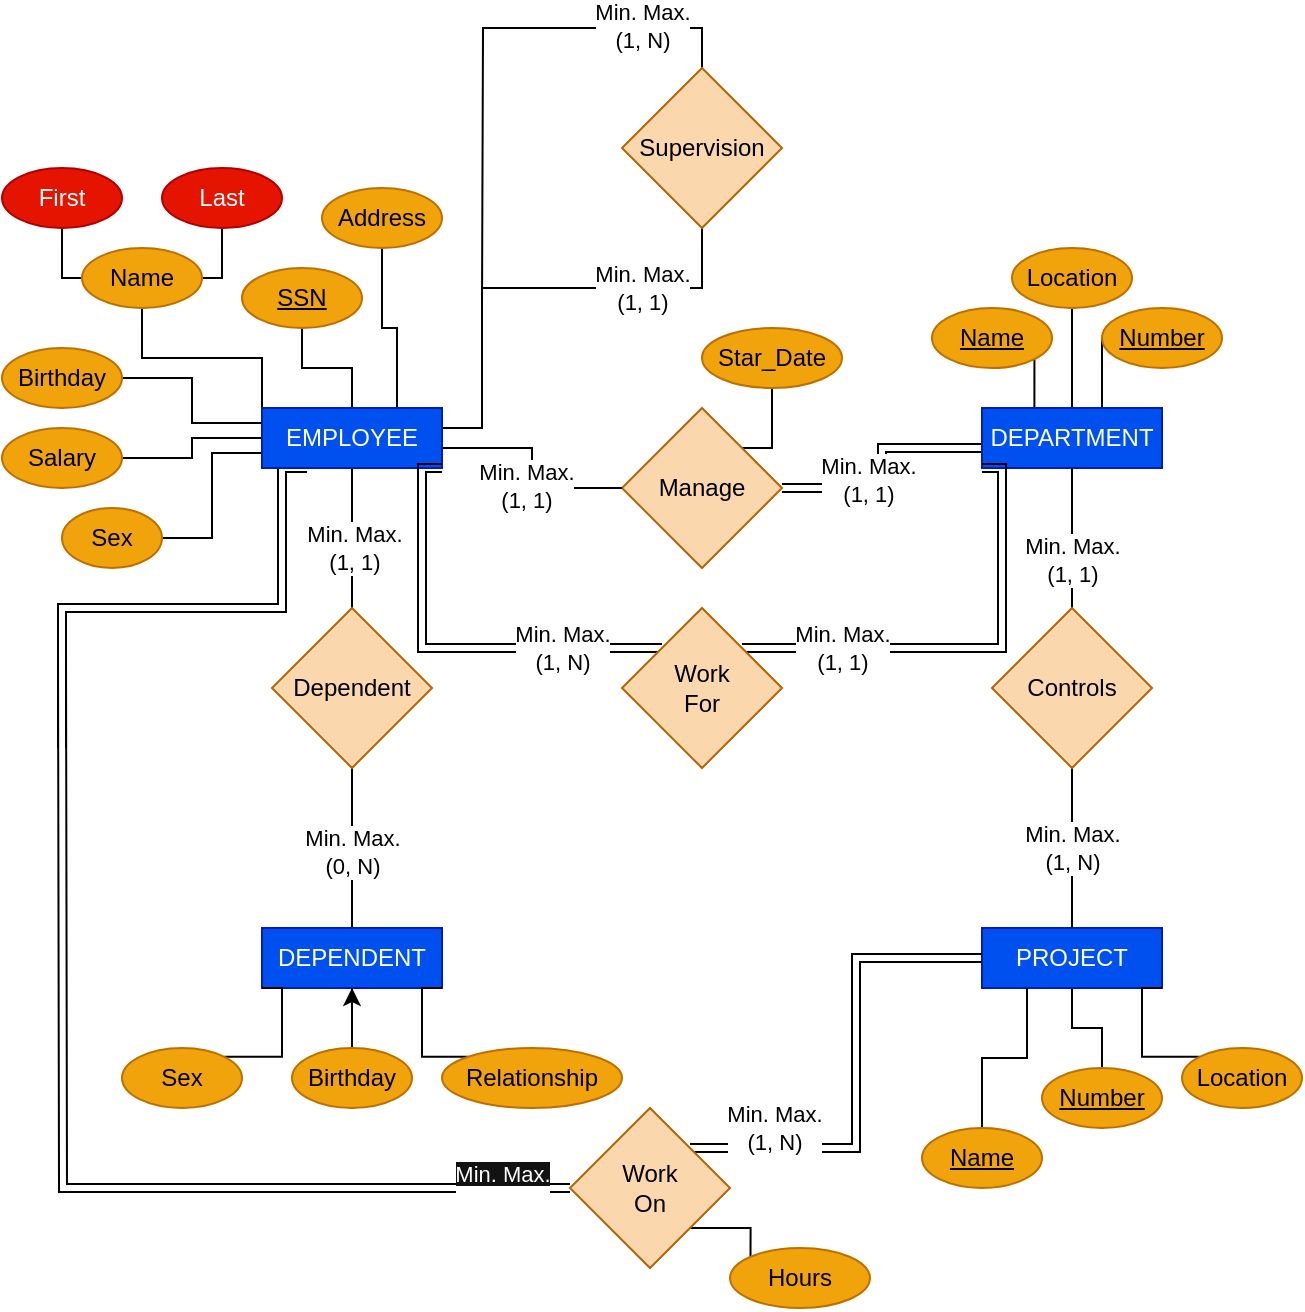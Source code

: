 <mxfile version="27.0.9">
  <diagram name="Página-1" id="6NMDYBR00F74SSDbkT-3">
    <mxGraphModel dx="831" dy="628" grid="1" gridSize="10" guides="1" tooltips="1" connect="1" arrows="1" fold="1" page="1" pageScale="1" pageWidth="827" pageHeight="1169" math="0" shadow="0">
      <root>
        <mxCell id="0" />
        <mxCell id="1" parent="0" />
        <mxCell id="yxyX-bRQcgZ53iR8kHNS-60" style="edgeStyle=orthogonalEdgeStyle;rounded=0;orthogonalLoop=1;jettySize=auto;html=1;exitX=1;exitY=0;exitDx=0;exitDy=0;entryX=0.5;entryY=1;entryDx=0;entryDy=0;endArrow=none;startFill=0;" edge="1" parent="1" source="yxyX-bRQcgZ53iR8kHNS-1" target="yxyX-bRQcgZ53iR8kHNS-59">
          <mxGeometry relative="1" as="geometry" />
        </mxCell>
        <mxCell id="yxyX-bRQcgZ53iR8kHNS-1" value="Manage" style="rhombus;whiteSpace=wrap;html=1;labelBackgroundColor=none;fillColor=#fad7ac;strokeColor=#b46504;fontColor=#000000;" vertex="1" parent="1">
          <mxGeometry x="360" y="310" width="80" height="80" as="geometry" />
        </mxCell>
        <mxCell id="yxyX-bRQcgZ53iR8kHNS-7" style="edgeStyle=orthogonalEdgeStyle;rounded=0;orthogonalLoop=1;jettySize=auto;html=1;entryX=0;entryY=0.5;entryDx=0;entryDy=0;endArrow=none;startFill=0;" edge="1" parent="1" source="yxyX-bRQcgZ53iR8kHNS-2" target="yxyX-bRQcgZ53iR8kHNS-1">
          <mxGeometry relative="1" as="geometry">
            <Array as="points">
              <mxPoint x="315" y="330" />
              <mxPoint x="315" y="350" />
            </Array>
          </mxGeometry>
        </mxCell>
        <mxCell id="yxyX-bRQcgZ53iR8kHNS-15" value="Min. Max.&lt;div&gt;(1, 1)&lt;/div&gt;" style="edgeLabel;html=1;align=center;verticalAlign=middle;resizable=0;points=[];" vertex="1" connectable="0" parent="yxyX-bRQcgZ53iR8kHNS-7">
          <mxGeometry x="0.231" y="1" relative="1" as="geometry">
            <mxPoint x="-6" as="offset" />
          </mxGeometry>
        </mxCell>
        <mxCell id="yxyX-bRQcgZ53iR8kHNS-18" style="edgeStyle=orthogonalEdgeStyle;rounded=0;orthogonalLoop=1;jettySize=auto;html=1;entryX=0.5;entryY=0;entryDx=0;entryDy=0;endArrow=none;startFill=0;" edge="1" parent="1" source="yxyX-bRQcgZ53iR8kHNS-2" target="yxyX-bRQcgZ53iR8kHNS-17">
          <mxGeometry relative="1" as="geometry" />
        </mxCell>
        <mxCell id="yxyX-bRQcgZ53iR8kHNS-20" value="Min. Max.&lt;div&gt;(1, 1)&lt;/div&gt;" style="edgeLabel;html=1;align=center;verticalAlign=middle;resizable=0;points=[];" vertex="1" connectable="0" parent="yxyX-bRQcgZ53iR8kHNS-18">
          <mxGeometry x="0.143" y="1" relative="1" as="geometry">
            <mxPoint as="offset" />
          </mxGeometry>
        </mxCell>
        <mxCell id="yxyX-bRQcgZ53iR8kHNS-39" style="edgeStyle=orthogonalEdgeStyle;rounded=0;orthogonalLoop=1;jettySize=auto;html=1;entryX=0.5;entryY=1;entryDx=0;entryDy=0;endArrow=none;startFill=0;" edge="1" parent="1" source="yxyX-bRQcgZ53iR8kHNS-2" target="yxyX-bRQcgZ53iR8kHNS-28">
          <mxGeometry relative="1" as="geometry" />
        </mxCell>
        <mxCell id="yxyX-bRQcgZ53iR8kHNS-41" style="edgeStyle=orthogonalEdgeStyle;rounded=0;orthogonalLoop=1;jettySize=auto;html=1;exitX=0.75;exitY=0;exitDx=0;exitDy=0;entryX=0.5;entryY=1;entryDx=0;entryDy=0;endArrow=none;startFill=0;" edge="1" parent="1" source="yxyX-bRQcgZ53iR8kHNS-2" target="yxyX-bRQcgZ53iR8kHNS-29">
          <mxGeometry relative="1" as="geometry" />
        </mxCell>
        <mxCell id="yxyX-bRQcgZ53iR8kHNS-42" style="edgeStyle=orthogonalEdgeStyle;rounded=0;orthogonalLoop=1;jettySize=auto;html=1;exitX=0;exitY=0;exitDx=0;exitDy=0;entryX=0.5;entryY=1;entryDx=0;entryDy=0;endArrow=none;startFill=0;" edge="1" parent="1" source="yxyX-bRQcgZ53iR8kHNS-2" target="yxyX-bRQcgZ53iR8kHNS-25">
          <mxGeometry relative="1" as="geometry" />
        </mxCell>
        <mxCell id="yxyX-bRQcgZ53iR8kHNS-43" style="edgeStyle=orthogonalEdgeStyle;rounded=0;orthogonalLoop=1;jettySize=auto;html=1;exitX=0;exitY=0.75;exitDx=0;exitDy=0;entryX=1;entryY=0.5;entryDx=0;entryDy=0;endArrow=none;startFill=0;" edge="1" parent="1" source="yxyX-bRQcgZ53iR8kHNS-2" target="yxyX-bRQcgZ53iR8kHNS-23">
          <mxGeometry relative="1" as="geometry" />
        </mxCell>
        <mxCell id="yxyX-bRQcgZ53iR8kHNS-44" style="edgeStyle=orthogonalEdgeStyle;rounded=0;orthogonalLoop=1;jettySize=auto;html=1;exitX=0;exitY=0.5;exitDx=0;exitDy=0;entryX=1;entryY=0.5;entryDx=0;entryDy=0;endArrow=none;startFill=0;" edge="1" parent="1" source="yxyX-bRQcgZ53iR8kHNS-2" target="yxyX-bRQcgZ53iR8kHNS-22">
          <mxGeometry relative="1" as="geometry" />
        </mxCell>
        <mxCell id="yxyX-bRQcgZ53iR8kHNS-45" style="edgeStyle=orthogonalEdgeStyle;rounded=0;orthogonalLoop=1;jettySize=auto;html=1;exitX=0;exitY=0.25;exitDx=0;exitDy=0;entryX=1;entryY=0.5;entryDx=0;entryDy=0;endArrow=none;startFill=0;" edge="1" parent="1" source="yxyX-bRQcgZ53iR8kHNS-2" target="yxyX-bRQcgZ53iR8kHNS-24">
          <mxGeometry relative="1" as="geometry" />
        </mxCell>
        <mxCell id="yxyX-bRQcgZ53iR8kHNS-62" style="edgeStyle=orthogonalEdgeStyle;rounded=0;orthogonalLoop=1;jettySize=auto;html=1;exitX=1;exitY=0;exitDx=0;exitDy=0;entryX=0.5;entryY=1;entryDx=0;entryDy=0;endArrow=none;startFill=0;" edge="1" parent="1" source="yxyX-bRQcgZ53iR8kHNS-2" target="yxyX-bRQcgZ53iR8kHNS-61">
          <mxGeometry relative="1" as="geometry">
            <Array as="points">
              <mxPoint x="270" y="320" />
              <mxPoint x="290" y="320" />
              <mxPoint x="290" y="250" />
              <mxPoint x="400" y="250" />
            </Array>
          </mxGeometry>
        </mxCell>
        <mxCell id="yxyX-bRQcgZ53iR8kHNS-65" value="Min. Max.&lt;div&gt;(1, 1)&lt;/div&gt;" style="edgeLabel;html=1;align=center;verticalAlign=middle;resizable=0;points=[];" vertex="1" connectable="0" parent="yxyX-bRQcgZ53iR8kHNS-62">
          <mxGeometry x="0.599" relative="1" as="geometry">
            <mxPoint x="-12" as="offset" />
          </mxGeometry>
        </mxCell>
        <mxCell id="yxyX-bRQcgZ53iR8kHNS-87" style="edgeStyle=orthogonalEdgeStyle;rounded=0;orthogonalLoop=1;jettySize=auto;html=1;exitX=0.25;exitY=1;exitDx=0;exitDy=0;endArrow=none;startFill=0;shape=link;" edge="1" parent="1" source="yxyX-bRQcgZ53iR8kHNS-2">
          <mxGeometry relative="1" as="geometry">
            <mxPoint x="80" y="480" as="targetPoint" />
            <Array as="points">
              <mxPoint x="190" y="340" />
              <mxPoint x="190" y="410" />
              <mxPoint x="80" y="410" />
            </Array>
          </mxGeometry>
        </mxCell>
        <mxCell id="yxyX-bRQcgZ53iR8kHNS-2" value="EMPLOYEE" style="rounded=0;whiteSpace=wrap;html=1;fillColor=#0050ef;fontColor=#ffffff;strokeColor=#001DBC;" vertex="1" parent="1">
          <mxGeometry x="180" y="310" width="90" height="30" as="geometry" />
        </mxCell>
        <mxCell id="yxyX-bRQcgZ53iR8kHNS-8" style="edgeStyle=orthogonalEdgeStyle;rounded=0;orthogonalLoop=1;jettySize=auto;html=1;entryX=1;entryY=0.5;entryDx=0;entryDy=0;endArrow=none;startFill=0;shape=link;" edge="1" parent="1" source="yxyX-bRQcgZ53iR8kHNS-3" target="yxyX-bRQcgZ53iR8kHNS-1">
          <mxGeometry relative="1" as="geometry">
            <Array as="points">
              <mxPoint x="490" y="330" />
              <mxPoint x="490" y="350" />
            </Array>
          </mxGeometry>
        </mxCell>
        <mxCell id="yxyX-bRQcgZ53iR8kHNS-16" value="Min. Max.&lt;div&gt;(1, 1)&lt;/div&gt;" style="edgeLabel;html=1;align=center;verticalAlign=middle;resizable=0;points=[];" vertex="1" connectable="0" parent="yxyX-bRQcgZ53iR8kHNS-8">
          <mxGeometry x="0.272" relative="1" as="geometry">
            <mxPoint x="-1" y="-4" as="offset" />
          </mxGeometry>
        </mxCell>
        <mxCell id="yxyX-bRQcgZ53iR8kHNS-54" style="edgeStyle=orthogonalEdgeStyle;rounded=0;orthogonalLoop=1;jettySize=auto;html=1;exitX=0;exitY=0;exitDx=0;exitDy=0;entryX=1;entryY=1;entryDx=0;entryDy=0;endArrow=none;startFill=0;" edge="1" parent="1" source="yxyX-bRQcgZ53iR8kHNS-3" target="yxyX-bRQcgZ53iR8kHNS-48">
          <mxGeometry relative="1" as="geometry" />
        </mxCell>
        <mxCell id="yxyX-bRQcgZ53iR8kHNS-55" style="edgeStyle=orthogonalEdgeStyle;rounded=0;orthogonalLoop=1;jettySize=auto;html=1;exitX=0.75;exitY=0;exitDx=0;exitDy=0;entryX=0;entryY=0.5;entryDx=0;entryDy=0;endArrow=none;startFill=0;" edge="1" parent="1" source="yxyX-bRQcgZ53iR8kHNS-3" target="yxyX-bRQcgZ53iR8kHNS-52">
          <mxGeometry relative="1" as="geometry" />
        </mxCell>
        <mxCell id="yxyX-bRQcgZ53iR8kHNS-57" style="edgeStyle=orthogonalEdgeStyle;rounded=0;orthogonalLoop=1;jettySize=auto;html=1;entryX=0.5;entryY=1;entryDx=0;entryDy=0;endArrow=none;startFill=0;" edge="1" parent="1" source="yxyX-bRQcgZ53iR8kHNS-3" target="yxyX-bRQcgZ53iR8kHNS-50">
          <mxGeometry relative="1" as="geometry" />
        </mxCell>
        <mxCell id="yxyX-bRQcgZ53iR8kHNS-3" value="DEPARTMENT" style="rounded=0;whiteSpace=wrap;html=1;fillColor=#0050ef;fontColor=#ffffff;strokeColor=#001DBC;" vertex="1" parent="1">
          <mxGeometry x="540" y="310" width="90" height="30" as="geometry" />
        </mxCell>
        <mxCell id="yxyX-bRQcgZ53iR8kHNS-19" style="edgeStyle=orthogonalEdgeStyle;rounded=0;orthogonalLoop=1;jettySize=auto;html=1;entryX=0.5;entryY=1;entryDx=0;entryDy=0;endArrow=none;startFill=0;" edge="1" parent="1" source="yxyX-bRQcgZ53iR8kHNS-4" target="yxyX-bRQcgZ53iR8kHNS-17">
          <mxGeometry relative="1" as="geometry" />
        </mxCell>
        <mxCell id="yxyX-bRQcgZ53iR8kHNS-21" value="Min. Max.&lt;div&gt;(0, N)&lt;/div&gt;" style="edgeLabel;html=1;align=center;verticalAlign=middle;resizable=0;points=[];" vertex="1" connectable="0" parent="yxyX-bRQcgZ53iR8kHNS-19">
          <mxGeometry x="-0.05" relative="1" as="geometry">
            <mxPoint as="offset" />
          </mxGeometry>
        </mxCell>
        <mxCell id="yxyX-bRQcgZ53iR8kHNS-4" value="DEPENDENT" style="rounded=0;whiteSpace=wrap;html=1;fillColor=#0050ef;fontColor=#ffffff;strokeColor=#001DBC;" vertex="1" parent="1">
          <mxGeometry x="180" y="570" width="90" height="30" as="geometry" />
        </mxCell>
        <mxCell id="yxyX-bRQcgZ53iR8kHNS-79" style="edgeStyle=orthogonalEdgeStyle;rounded=0;orthogonalLoop=1;jettySize=auto;html=1;exitX=0.5;exitY=1;exitDx=0;exitDy=0;entryX=0.5;entryY=0;entryDx=0;entryDy=0;endArrow=none;startFill=0;" edge="1" parent="1" source="yxyX-bRQcgZ53iR8kHNS-5" target="yxyX-bRQcgZ53iR8kHNS-77">
          <mxGeometry relative="1" as="geometry" />
        </mxCell>
        <mxCell id="yxyX-bRQcgZ53iR8kHNS-5" value="PROJECT" style="rounded=0;whiteSpace=wrap;html=1;fillColor=#0050ef;fontColor=#ffffff;strokeColor=#001DBC;" vertex="1" parent="1">
          <mxGeometry x="540" y="570" width="90" height="30" as="geometry" />
        </mxCell>
        <mxCell id="yxyX-bRQcgZ53iR8kHNS-11" style="edgeStyle=orthogonalEdgeStyle;rounded=0;orthogonalLoop=1;jettySize=auto;html=1;entryX=0.5;entryY=1;entryDx=0;entryDy=0;endArrow=none;startFill=0;" edge="1" parent="1" source="yxyX-bRQcgZ53iR8kHNS-10" target="yxyX-bRQcgZ53iR8kHNS-3">
          <mxGeometry relative="1" as="geometry" />
        </mxCell>
        <mxCell id="yxyX-bRQcgZ53iR8kHNS-13" value="Min. Max.&lt;div&gt;(1, 1)&lt;/div&gt;" style="edgeLabel;html=1;align=center;verticalAlign=middle;resizable=0;points=[];" vertex="1" connectable="0" parent="yxyX-bRQcgZ53iR8kHNS-11">
          <mxGeometry x="-0.314" relative="1" as="geometry">
            <mxPoint as="offset" />
          </mxGeometry>
        </mxCell>
        <mxCell id="yxyX-bRQcgZ53iR8kHNS-12" style="edgeStyle=orthogonalEdgeStyle;rounded=0;orthogonalLoop=1;jettySize=auto;html=1;endArrow=none;startFill=0;" edge="1" parent="1" source="yxyX-bRQcgZ53iR8kHNS-10" target="yxyX-bRQcgZ53iR8kHNS-5">
          <mxGeometry relative="1" as="geometry" />
        </mxCell>
        <mxCell id="yxyX-bRQcgZ53iR8kHNS-14" value="Min. Max.&lt;div&gt;(1, N)&lt;/div&gt;" style="edgeLabel;html=1;align=center;verticalAlign=middle;resizable=0;points=[];" vertex="1" connectable="0" parent="yxyX-bRQcgZ53iR8kHNS-12">
          <mxGeometry x="-0.275" y="-3" relative="1" as="geometry">
            <mxPoint x="3" y="11" as="offset" />
          </mxGeometry>
        </mxCell>
        <mxCell id="yxyX-bRQcgZ53iR8kHNS-10" value="Controls" style="rhombus;whiteSpace=wrap;html=1;fillColor=#fad7ac;strokeColor=#b46504;fontColor=#000000;" vertex="1" parent="1">
          <mxGeometry x="545" y="410" width="80" height="80" as="geometry" />
        </mxCell>
        <mxCell id="yxyX-bRQcgZ53iR8kHNS-17" value="Dependent" style="rhombus;whiteSpace=wrap;html=1;fillColor=#fad7ac;strokeColor=#b46504;fontColor=#000000;" vertex="1" parent="1">
          <mxGeometry x="185" y="410" width="80" height="80" as="geometry" />
        </mxCell>
        <mxCell id="yxyX-bRQcgZ53iR8kHNS-22" value="Salary" style="ellipse;whiteSpace=wrap;html=1;fillColor=#f0a30a;fontColor=#000000;strokeColor=#BD7000;" vertex="1" parent="1">
          <mxGeometry x="50" y="320" width="60" height="30" as="geometry" />
        </mxCell>
        <mxCell id="yxyX-bRQcgZ53iR8kHNS-23" value="Sex" style="ellipse;whiteSpace=wrap;html=1;fillColor=#f0a30a;strokeColor=#BD7000;fontColor=#000000;" vertex="1" parent="1">
          <mxGeometry x="80" y="360" width="50" height="30" as="geometry" />
        </mxCell>
        <mxCell id="yxyX-bRQcgZ53iR8kHNS-24" value="Birthday" style="ellipse;whiteSpace=wrap;html=1;fillColor=#f0a30a;fontColor=#000000;strokeColor=#BD7000;" vertex="1" parent="1">
          <mxGeometry x="50" y="280" width="60" height="30" as="geometry" />
        </mxCell>
        <mxCell id="yxyX-bRQcgZ53iR8kHNS-46" style="edgeStyle=orthogonalEdgeStyle;rounded=0;orthogonalLoop=1;jettySize=auto;html=1;exitX=0;exitY=0.5;exitDx=0;exitDy=0;entryX=0.5;entryY=1;entryDx=0;entryDy=0;endArrow=none;startFill=0;" edge="1" parent="1" source="yxyX-bRQcgZ53iR8kHNS-25" target="yxyX-bRQcgZ53iR8kHNS-26">
          <mxGeometry relative="1" as="geometry" />
        </mxCell>
        <mxCell id="yxyX-bRQcgZ53iR8kHNS-47" style="edgeStyle=orthogonalEdgeStyle;rounded=0;orthogonalLoop=1;jettySize=auto;html=1;exitX=1;exitY=0.5;exitDx=0;exitDy=0;entryX=0.5;entryY=1;entryDx=0;entryDy=0;endArrow=none;startFill=0;" edge="1" parent="1" source="yxyX-bRQcgZ53iR8kHNS-25" target="yxyX-bRQcgZ53iR8kHNS-27">
          <mxGeometry relative="1" as="geometry" />
        </mxCell>
        <mxCell id="yxyX-bRQcgZ53iR8kHNS-25" value="Name" style="ellipse;whiteSpace=wrap;html=1;fillColor=#f0a30a;fontColor=#000000;strokeColor=#BD7000;" vertex="1" parent="1">
          <mxGeometry x="90" y="230" width="60" height="30" as="geometry" />
        </mxCell>
        <mxCell id="yxyX-bRQcgZ53iR8kHNS-26" value="First" style="ellipse;whiteSpace=wrap;html=1;fillColor=#e51400;fontColor=#ffffff;strokeColor=#B20000;" vertex="1" parent="1">
          <mxGeometry x="50" y="190" width="60" height="30" as="geometry" />
        </mxCell>
        <mxCell id="yxyX-bRQcgZ53iR8kHNS-27" value="Last" style="ellipse;whiteSpace=wrap;html=1;fillColor=#e51400;fontColor=#ffffff;strokeColor=#B20000;" vertex="1" parent="1">
          <mxGeometry x="130" y="190" width="60" height="30" as="geometry" />
        </mxCell>
        <mxCell id="yxyX-bRQcgZ53iR8kHNS-28" value="SSN" style="ellipse;whiteSpace=wrap;html=1;fontStyle=4;fillColor=#f0a30a;fontColor=#000000;strokeColor=#BD7000;" vertex="1" parent="1">
          <mxGeometry x="170" y="240" width="60" height="30" as="geometry" />
        </mxCell>
        <mxCell id="yxyX-bRQcgZ53iR8kHNS-29" value="Address" style="ellipse;whiteSpace=wrap;html=1;fillColor=#f0a30a;fontColor=#000000;strokeColor=#BD7000;" vertex="1" parent="1">
          <mxGeometry x="210" y="200" width="60" height="30" as="geometry" />
        </mxCell>
        <mxCell id="yxyX-bRQcgZ53iR8kHNS-48" value="Name" style="ellipse;whiteSpace=wrap;html=1;strokeWidth=1;fontStyle=4;fillColor=#f0a30a;fontColor=#000000;strokeColor=#BD7000;" vertex="1" parent="1">
          <mxGeometry x="515" y="260" width="60" height="30" as="geometry" />
        </mxCell>
        <mxCell id="yxyX-bRQcgZ53iR8kHNS-50" value="Location" style="ellipse;whiteSpace=wrap;html=1;fillColor=#f0a30a;fontColor=#000000;strokeColor=#BD7000;" vertex="1" parent="1">
          <mxGeometry x="555" y="230" width="60" height="30" as="geometry" />
        </mxCell>
        <mxCell id="yxyX-bRQcgZ53iR8kHNS-52" value="Number" style="ellipse;whiteSpace=wrap;html=1;fontStyle=4;fillColor=#f0a30a;fontColor=#000000;strokeColor=#BD7000;" vertex="1" parent="1">
          <mxGeometry x="600" y="260" width="60" height="30" as="geometry" />
        </mxCell>
        <mxCell id="yxyX-bRQcgZ53iR8kHNS-59" value="Star_Date" style="ellipse;whiteSpace=wrap;html=1;fillColor=#f0a30a;fontColor=#000000;strokeColor=#BD7000;" vertex="1" parent="1">
          <mxGeometry x="400" y="270" width="70" height="30" as="geometry" />
        </mxCell>
        <mxCell id="yxyX-bRQcgZ53iR8kHNS-63" style="edgeStyle=orthogonalEdgeStyle;rounded=0;orthogonalLoop=1;jettySize=auto;html=1;exitX=0.5;exitY=0;exitDx=0;exitDy=0;endArrow=none;startFill=0;" edge="1" parent="1" source="yxyX-bRQcgZ53iR8kHNS-61">
          <mxGeometry relative="1" as="geometry">
            <mxPoint x="290" y="260" as="targetPoint" />
          </mxGeometry>
        </mxCell>
        <mxCell id="yxyX-bRQcgZ53iR8kHNS-64" value="Min. Max.&lt;div&gt;(1, N)&lt;/div&gt;" style="edgeLabel;html=1;align=center;verticalAlign=middle;resizable=0;points=[];" vertex="1" connectable="0" parent="yxyX-bRQcgZ53iR8kHNS-63">
          <mxGeometry x="-0.691" y="-1" relative="1" as="geometry">
            <mxPoint x="-9" as="offset" />
          </mxGeometry>
        </mxCell>
        <mxCell id="yxyX-bRQcgZ53iR8kHNS-61" value="Supervision" style="rhombus;whiteSpace=wrap;html=1;fillColor=#fad7ac;strokeColor=#b46504;fontColor=#000000;" vertex="1" parent="1">
          <mxGeometry x="360" y="140" width="80" height="80" as="geometry" />
        </mxCell>
        <mxCell id="yxyX-bRQcgZ53iR8kHNS-68" style="edgeStyle=orthogonalEdgeStyle;rounded=0;orthogonalLoop=1;jettySize=auto;html=1;exitX=0;exitY=0;exitDx=0;exitDy=0;entryX=1;entryY=1;entryDx=0;entryDy=0;endArrow=none;startFill=0;shape=link;" edge="1" parent="1" source="yxyX-bRQcgZ53iR8kHNS-66" target="yxyX-bRQcgZ53iR8kHNS-2">
          <mxGeometry relative="1" as="geometry">
            <Array as="points">
              <mxPoint x="260" y="430" />
              <mxPoint x="260" y="340" />
            </Array>
          </mxGeometry>
        </mxCell>
        <mxCell id="yxyX-bRQcgZ53iR8kHNS-70" value="Min. Max.&lt;div&gt;(1, N)&lt;/div&gt;" style="edgeLabel;html=1;align=center;verticalAlign=middle;resizable=0;points=[];" vertex="1" connectable="0" parent="yxyX-bRQcgZ53iR8kHNS-68">
          <mxGeometry x="-0.547" y="4" relative="1" as="geometry">
            <mxPoint y="-4" as="offset" />
          </mxGeometry>
        </mxCell>
        <mxCell id="yxyX-bRQcgZ53iR8kHNS-69" style="edgeStyle=orthogonalEdgeStyle;rounded=0;orthogonalLoop=1;jettySize=auto;html=1;exitX=1;exitY=0;exitDx=0;exitDy=0;entryX=0;entryY=1;entryDx=0;entryDy=0;endArrow=none;startFill=0;shape=link;" edge="1" parent="1" source="yxyX-bRQcgZ53iR8kHNS-66" target="yxyX-bRQcgZ53iR8kHNS-3">
          <mxGeometry relative="1" as="geometry">
            <Array as="points">
              <mxPoint x="550" y="430" />
              <mxPoint x="550" y="340" />
            </Array>
          </mxGeometry>
        </mxCell>
        <mxCell id="yxyX-bRQcgZ53iR8kHNS-71" value="Min. Max.&lt;div&gt;(1, 1)&lt;/div&gt;" style="edgeLabel;html=1;align=center;verticalAlign=middle;resizable=0;points=[];" vertex="1" connectable="0" parent="yxyX-bRQcgZ53iR8kHNS-69">
          <mxGeometry x="-0.687" y="3" relative="1" as="geometry">
            <mxPoint x="14" y="3" as="offset" />
          </mxGeometry>
        </mxCell>
        <mxCell id="yxyX-bRQcgZ53iR8kHNS-66" value="Work&lt;div&gt;For&lt;/div&gt;" style="rhombus;whiteSpace=wrap;html=1;fillColor=#fad7ac;strokeColor=#b46504;fontColor=#000000;" vertex="1" parent="1">
          <mxGeometry x="360" y="410" width="80" height="80" as="geometry" />
        </mxCell>
        <mxCell id="yxyX-bRQcgZ53iR8kHNS-82" style="edgeStyle=orthogonalEdgeStyle;rounded=0;orthogonalLoop=1;jettySize=auto;html=1;exitX=1;exitY=0;exitDx=0;exitDy=0;entryX=0;entryY=1;entryDx=0;entryDy=0;endArrow=none;startFill=0;" edge="1" parent="1" source="yxyX-bRQcgZ53iR8kHNS-72" target="yxyX-bRQcgZ53iR8kHNS-4">
          <mxGeometry relative="1" as="geometry">
            <Array as="points">
              <mxPoint x="190" y="635" />
              <mxPoint x="190" y="600" />
            </Array>
          </mxGeometry>
        </mxCell>
        <mxCell id="yxyX-bRQcgZ53iR8kHNS-72" value="Sex" style="ellipse;whiteSpace=wrap;html=1;fillColor=#f0a30a;fontColor=#000000;strokeColor=#BD7000;" vertex="1" parent="1">
          <mxGeometry x="110" y="630" width="60" height="30" as="geometry" />
        </mxCell>
        <mxCell id="yxyX-bRQcgZ53iR8kHNS-83" style="edgeStyle=orthogonalEdgeStyle;rounded=0;orthogonalLoop=1;jettySize=auto;html=1;exitX=0.5;exitY=0;exitDx=0;exitDy=0;entryX=0.5;entryY=1;entryDx=0;entryDy=0;endArrow=none;startFill=0;" edge="1" parent="1" source="yxyX-bRQcgZ53iR8kHNS-74" target="yxyX-bRQcgZ53iR8kHNS-4">
          <mxGeometry relative="1" as="geometry" />
        </mxCell>
        <mxCell id="yxyX-bRQcgZ53iR8kHNS-94" value="" style="edgeStyle=orthogonalEdgeStyle;rounded=0;orthogonalLoop=1;jettySize=auto;html=1;" edge="1" parent="1" source="yxyX-bRQcgZ53iR8kHNS-74" target="yxyX-bRQcgZ53iR8kHNS-4">
          <mxGeometry relative="1" as="geometry" />
        </mxCell>
        <mxCell id="yxyX-bRQcgZ53iR8kHNS-74" value="Birthday" style="ellipse;whiteSpace=wrap;html=1;fillColor=#f0a30a;fontColor=#000000;strokeColor=#BD7000;" vertex="1" parent="1">
          <mxGeometry x="195" y="630" width="60" height="30" as="geometry" />
        </mxCell>
        <mxCell id="yxyX-bRQcgZ53iR8kHNS-84" style="edgeStyle=orthogonalEdgeStyle;rounded=0;orthogonalLoop=1;jettySize=auto;html=1;exitX=0;exitY=0;exitDx=0;exitDy=0;entryX=1;entryY=1;entryDx=0;entryDy=0;endArrow=none;startFill=0;" edge="1" parent="1" source="yxyX-bRQcgZ53iR8kHNS-75" target="yxyX-bRQcgZ53iR8kHNS-4">
          <mxGeometry relative="1" as="geometry">
            <Array as="points">
              <mxPoint x="260" y="635" />
              <mxPoint x="260" y="600" />
            </Array>
          </mxGeometry>
        </mxCell>
        <mxCell id="yxyX-bRQcgZ53iR8kHNS-75" value="Relationship" style="ellipse;whiteSpace=wrap;html=1;fillColor=#f0a30a;fontColor=#000000;strokeColor=#BD7000;" vertex="1" parent="1">
          <mxGeometry x="270" y="630" width="90" height="30" as="geometry" />
        </mxCell>
        <mxCell id="yxyX-bRQcgZ53iR8kHNS-89" style="edgeStyle=orthogonalEdgeStyle;rounded=0;orthogonalLoop=1;jettySize=auto;html=1;exitX=0.5;exitY=0;exitDx=0;exitDy=0;entryX=0.25;entryY=1;entryDx=0;entryDy=0;endArrow=none;startFill=0;" edge="1" parent="1" source="yxyX-bRQcgZ53iR8kHNS-76" target="yxyX-bRQcgZ53iR8kHNS-5">
          <mxGeometry relative="1" as="geometry" />
        </mxCell>
        <mxCell id="yxyX-bRQcgZ53iR8kHNS-76" value="Name" style="ellipse;whiteSpace=wrap;html=1;strokeWidth=1;fontStyle=4;fillColor=#f0a30a;fontColor=#000000;strokeColor=#BD7000;" vertex="1" parent="1">
          <mxGeometry x="510" y="670" width="60" height="30" as="geometry" />
        </mxCell>
        <mxCell id="yxyX-bRQcgZ53iR8kHNS-77" value="Number" style="ellipse;whiteSpace=wrap;html=1;fontStyle=4;fillColor=#f0a30a;fontColor=#000000;strokeColor=#BD7000;" vertex="1" parent="1">
          <mxGeometry x="570" y="640" width="60" height="30" as="geometry" />
        </mxCell>
        <mxCell id="yxyX-bRQcgZ53iR8kHNS-81" style="edgeStyle=orthogonalEdgeStyle;rounded=0;orthogonalLoop=1;jettySize=auto;html=1;exitX=0;exitY=0;exitDx=0;exitDy=0;entryX=1;entryY=1;entryDx=0;entryDy=0;endArrow=none;startFill=0;" edge="1" parent="1" source="yxyX-bRQcgZ53iR8kHNS-78" target="yxyX-bRQcgZ53iR8kHNS-5">
          <mxGeometry relative="1" as="geometry">
            <Array as="points">
              <mxPoint x="620" y="635" />
              <mxPoint x="620" y="600" />
            </Array>
          </mxGeometry>
        </mxCell>
        <mxCell id="yxyX-bRQcgZ53iR8kHNS-78" value="Location" style="ellipse;whiteSpace=wrap;html=1;fillColor=#f0a30a;fontColor=#000000;strokeColor=#BD7000;" vertex="1" parent="1">
          <mxGeometry x="640" y="630" width="60" height="30" as="geometry" />
        </mxCell>
        <mxCell id="yxyX-bRQcgZ53iR8kHNS-86" style="edgeStyle=orthogonalEdgeStyle;rounded=0;orthogonalLoop=1;jettySize=auto;html=1;exitX=0;exitY=0.5;exitDx=0;exitDy=0;endArrow=none;startFill=0;shape=link;" edge="1" parent="1" source="yxyX-bRQcgZ53iR8kHNS-85">
          <mxGeometry relative="1" as="geometry">
            <mxPoint x="80" y="430" as="targetPoint" />
          </mxGeometry>
        </mxCell>
        <mxCell id="yxyX-bRQcgZ53iR8kHNS-90" value="&lt;span style=&quot;color: rgb(255, 255, 255); font-family: Helvetica; font-size: 11px; font-style: normal; font-variant-ligatures: normal; font-variant-caps: normal; font-weight: 400; letter-spacing: normal; orphans: 2; text-align: center; text-indent: 0px; text-transform: none; widows: 2; word-spacing: 0px; -webkit-text-stroke-width: 0px; white-space: nowrap; background-color: rgb(18, 18, 18); text-decoration-thickness: initial; text-decoration-style: initial; text-decoration-color: initial; display: inline !important; float: none;&quot;&gt;Min. Max.&lt;/span&gt;&lt;div style=&quot;forced-color-adjust: none; box-shadow: none !important; color: rgb(255, 255, 255); font-family: Helvetica; font-size: 11px; font-style: normal; font-variant-ligatures: normal; font-variant-caps: normal; font-weight: 400; letter-spacing: normal; orphans: 2; text-align: center; text-indent: 0px; text-transform: none; widows: 2; word-spacing: 0px; -webkit-text-stroke-width: 0px; white-space: nowrap; text-decoration-thickness: initial; text-decoration-style: initial; text-decoration-color: initial;&quot;&gt;(1, N)&lt;/div&gt;" style="edgeLabel;html=1;align=center;verticalAlign=middle;resizable=0;points=[];" vertex="1" connectable="0" parent="yxyX-bRQcgZ53iR8kHNS-86">
          <mxGeometry x="-0.9" y="4" relative="1" as="geometry">
            <mxPoint x="-8" y="-4" as="offset" />
          </mxGeometry>
        </mxCell>
        <mxCell id="yxyX-bRQcgZ53iR8kHNS-88" style="edgeStyle=orthogonalEdgeStyle;rounded=0;orthogonalLoop=1;jettySize=auto;html=1;exitX=1;exitY=0;exitDx=0;exitDy=0;entryX=0;entryY=0.5;entryDx=0;entryDy=0;endArrow=none;startFill=0;shape=link;" edge="1" parent="1" source="yxyX-bRQcgZ53iR8kHNS-85" target="yxyX-bRQcgZ53iR8kHNS-5">
          <mxGeometry relative="1" as="geometry" />
        </mxCell>
        <mxCell id="yxyX-bRQcgZ53iR8kHNS-91" value="Min. Max.&lt;div&gt;(1, N)&lt;/div&gt;" style="edgeLabel;html=1;align=center;verticalAlign=middle;resizable=0;points=[];" vertex="1" connectable="0" parent="yxyX-bRQcgZ53iR8kHNS-88">
          <mxGeometry x="-0.588" y="-5" relative="1" as="geometry">
            <mxPoint x="-8" y="-15" as="offset" />
          </mxGeometry>
        </mxCell>
        <mxCell id="yxyX-bRQcgZ53iR8kHNS-93" style="edgeStyle=orthogonalEdgeStyle;rounded=0;orthogonalLoop=1;jettySize=auto;html=1;exitX=1;exitY=1;exitDx=0;exitDy=0;entryX=0;entryY=0;entryDx=0;entryDy=0;endArrow=none;startFill=0;" edge="1" parent="1" source="yxyX-bRQcgZ53iR8kHNS-85" target="yxyX-bRQcgZ53iR8kHNS-92">
          <mxGeometry relative="1" as="geometry" />
        </mxCell>
        <mxCell id="yxyX-bRQcgZ53iR8kHNS-85" value="Work&lt;div&gt;On&lt;/div&gt;" style="rhombus;whiteSpace=wrap;html=1;fillColor=#fad7ac;strokeColor=#b46504;fontColor=#000000;" vertex="1" parent="1">
          <mxGeometry x="334" y="660" width="80" height="80" as="geometry" />
        </mxCell>
        <mxCell id="yxyX-bRQcgZ53iR8kHNS-92" value="Hours" style="ellipse;whiteSpace=wrap;html=1;fillColor=#f0a30a;fontColor=#000000;strokeColor=#BD7000;" vertex="1" parent="1">
          <mxGeometry x="414" y="730" width="70" height="30" as="geometry" />
        </mxCell>
      </root>
    </mxGraphModel>
  </diagram>
</mxfile>
